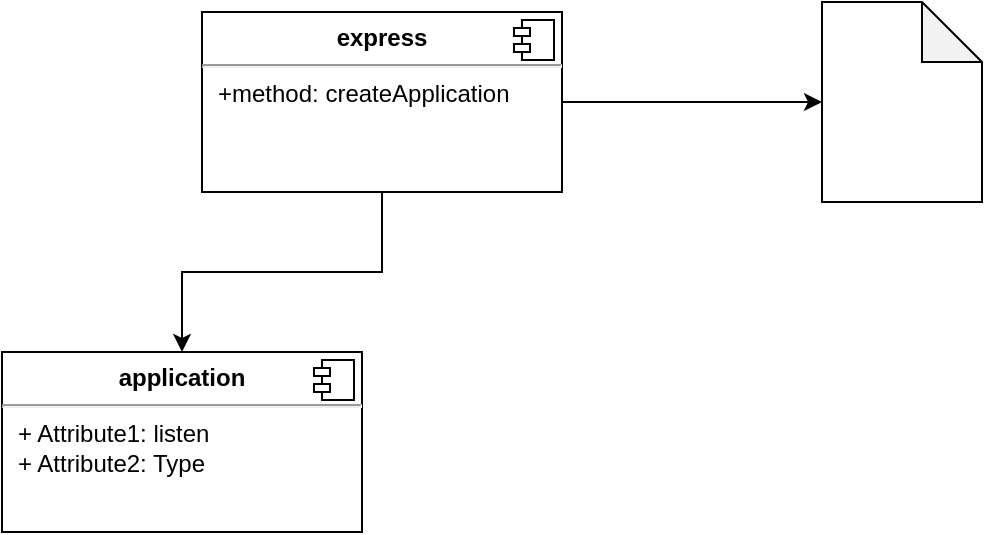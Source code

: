<mxfile version="13.10.0" type="device"><diagram id="BhMSJ5e0vdZzCg_0YUOW" name="Page-1"><mxGraphModel dx="1298" dy="834" grid="1" gridSize="10" guides="1" tooltips="1" connect="1" arrows="1" fold="1" page="1" pageScale="1" pageWidth="850" pageHeight="1100" math="0" shadow="0"><root><mxCell id="0"/><mxCell id="1" parent="0"/><mxCell id="e6fVzuUZEToIdXrxgwlz-53" value="" style="edgeStyle=orthogonalEdgeStyle;rounded=0;orthogonalLoop=1;jettySize=auto;html=1;" edge="1" parent="1" source="e6fVzuUZEToIdXrxgwlz-50" target="e6fVzuUZEToIdXrxgwlz-52"><mxGeometry relative="1" as="geometry"/></mxCell><mxCell id="e6fVzuUZEToIdXrxgwlz-56" style="edgeStyle=orthogonalEdgeStyle;rounded=0;orthogonalLoop=1;jettySize=auto;html=1;exitX=0.5;exitY=1;exitDx=0;exitDy=0;entryX=0.5;entryY=0;entryDx=0;entryDy=0;" edge="1" parent="1" source="e6fVzuUZEToIdXrxgwlz-50" target="e6fVzuUZEToIdXrxgwlz-54"><mxGeometry relative="1" as="geometry"/></mxCell><mxCell id="e6fVzuUZEToIdXrxgwlz-50" value="&lt;p style=&quot;margin: 0px ; margin-top: 6px ; text-align: center&quot;&gt;&lt;b&gt;express&lt;/b&gt;&lt;/p&gt;&lt;hr&gt;&lt;p style=&quot;margin: 0px ; margin-left: 8px&quot;&gt;+method: createApplication&lt;br&gt;&lt;br&gt;&lt;/p&gt;" style="align=left;overflow=fill;html=1;dropTarget=0;" vertex="1" parent="1"><mxGeometry x="270" y="110" width="180" height="90" as="geometry"/></mxCell><mxCell id="e6fVzuUZEToIdXrxgwlz-51" value="" style="shape=component;jettyWidth=8;jettyHeight=4;" vertex="1" parent="e6fVzuUZEToIdXrxgwlz-50"><mxGeometry x="1" width="20" height="20" relative="1" as="geometry"><mxPoint x="-24" y="4" as="offset"/></mxGeometry></mxCell><mxCell id="e6fVzuUZEToIdXrxgwlz-52" value="" style="shape=note;whiteSpace=wrap;html=1;backgroundOutline=1;darkOpacity=0.05;align=left;" vertex="1" parent="1"><mxGeometry x="580" y="105" width="80" height="100" as="geometry"/></mxCell><mxCell id="e6fVzuUZEToIdXrxgwlz-54" value="&lt;p style=&quot;margin: 0px ; margin-top: 6px ; text-align: center&quot;&gt;&lt;b&gt;application&lt;/b&gt;&lt;/p&gt;&lt;hr&gt;&lt;p style=&quot;margin: 0px ; margin-left: 8px&quot;&gt;+ Attribute1: listen&lt;br&gt;+ Attribute2: Type&lt;/p&gt;" style="align=left;overflow=fill;html=1;dropTarget=0;" vertex="1" parent="1"><mxGeometry x="170" y="280" width="180" height="90" as="geometry"/></mxCell><mxCell id="e6fVzuUZEToIdXrxgwlz-55" value="" style="shape=component;jettyWidth=8;jettyHeight=4;" vertex="1" parent="e6fVzuUZEToIdXrxgwlz-54"><mxGeometry x="1" width="20" height="20" relative="1" as="geometry"><mxPoint x="-24" y="4" as="offset"/></mxGeometry></mxCell></root></mxGraphModel></diagram></mxfile>